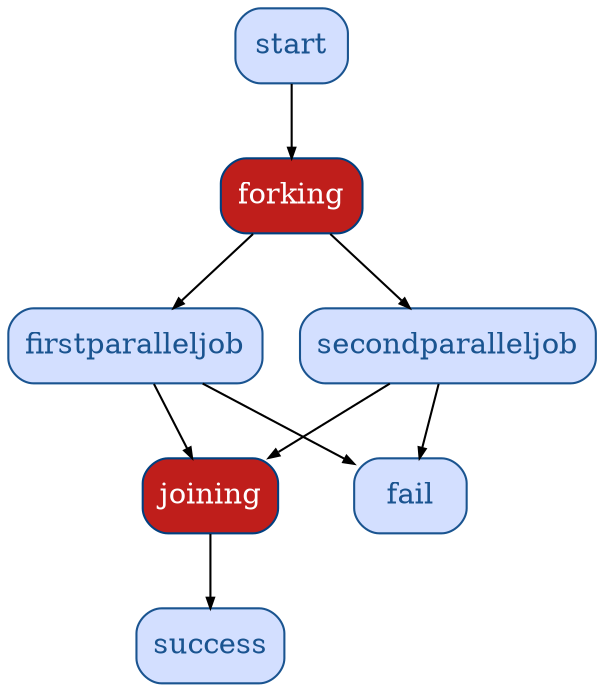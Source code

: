 digraph G {
  start [ fillcolor="#D3DFFF" shape="box" color="#1A5490" fontcolor="#1A5490" style="rounded,filled" ];
  forking [ fillcolor="#BF1E1B" shape="box" color="#004080" fontcolor="#FFFFFF" style="rounded,filled" ];
  firstparalleljob [ fillcolor="#D3DFFF" shape="box" color="#1A5490" fontcolor="#1A5490" style="rounded,filled" ];
  joining [ fillcolor="#BF1E1B" shape="box" color="#004080" fontcolor="#FFFFFF" style="rounded,filled" ];
  success [ fillcolor="#D3DFFF" shape="box" color="#1A5490" fontcolor="#1A5490" style="rounded,filled" ];
  fail [ fillcolor="#D3DFFF" shape="box" color="#1A5490" fontcolor="#1A5490" style="rounded,filled" ];
  secondparalleljob [ fillcolor="#D3DFFF" shape="box" color="#1A5490" fontcolor="#1A5490" style="rounded,filled" ];
  start -> forking [ arrowsize="0.5" ];
  forking -> firstparalleljob [ arrowsize="0.5" ];
  forking -> secondparalleljob [ arrowsize="0.5" ];
  firstparalleljob -> joining [ arrowsize="0.5" ];
  firstparalleljob -> fail [ arrowsize="0.5" ];
  joining -> success [ arrowsize="0.5" ];
  secondparalleljob -> joining [ arrowsize="0.5" ];
  secondparalleljob -> fail [ arrowsize="0.5" ];
}

